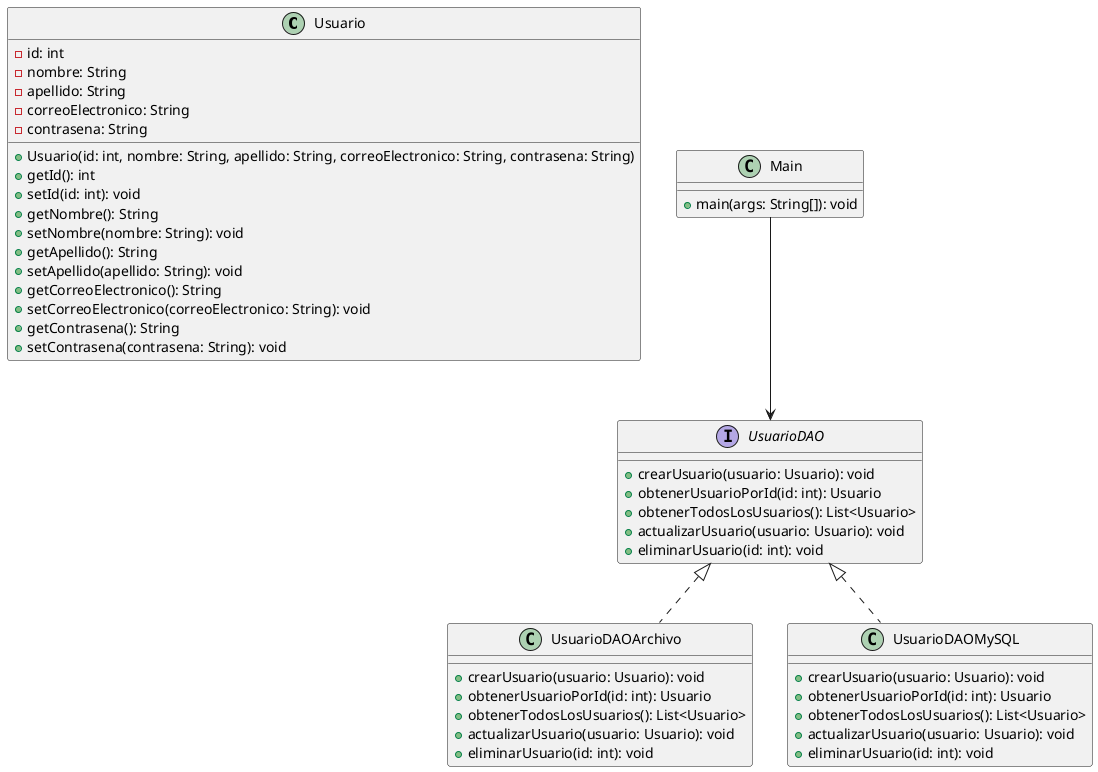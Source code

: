 @startuml
class Usuario {
  - id: int
  - nombre: String
  - apellido: String
  - correoElectronico: String
  - contrasena: String

  + Usuario(id: int, nombre: String, apellido: String, correoElectronico: String, contrasena: String)
  + getId(): int
  + setId(id: int): void
  + getNombre(): String
  + setNombre(nombre: String): void
  + getApellido(): String
  + setApellido(apellido: String): void
  + getCorreoElectronico(): String
  + setCorreoElectronico(correoElectronico: String): void
  + getContrasena(): String
  + setContrasena(contrasena: String): void
}

interface UsuarioDAO {
  + crearUsuario(usuario: Usuario): void
  + obtenerUsuarioPorId(id: int): Usuario
  + obtenerTodosLosUsuarios(): List<Usuario>
  + actualizarUsuario(usuario: Usuario): void
  + eliminarUsuario(id: int): void
}

class UsuarioDAOArchivo {
  + crearUsuario(usuario: Usuario): void
  + obtenerUsuarioPorId(id: int): Usuario
  + obtenerTodosLosUsuarios(): List<Usuario>
  + actualizarUsuario(usuario: Usuario): void
  + eliminarUsuario(id: int): void
}

class UsuarioDAOMySQL {
  + crearUsuario(usuario: Usuario): void
  + obtenerUsuarioPorId(id: int): Usuario
  + obtenerTodosLosUsuarios(): List<Usuario>
  + actualizarUsuario(usuario: Usuario): void
  + eliminarUsuario(id: int): void
}

class Main {
  + main(args: String[]): void
}

UsuarioDAO <|.. UsuarioDAOArchivo
UsuarioDAO <|.. UsuarioDAOMySQL
Main --> UsuarioDAO

@enduml
